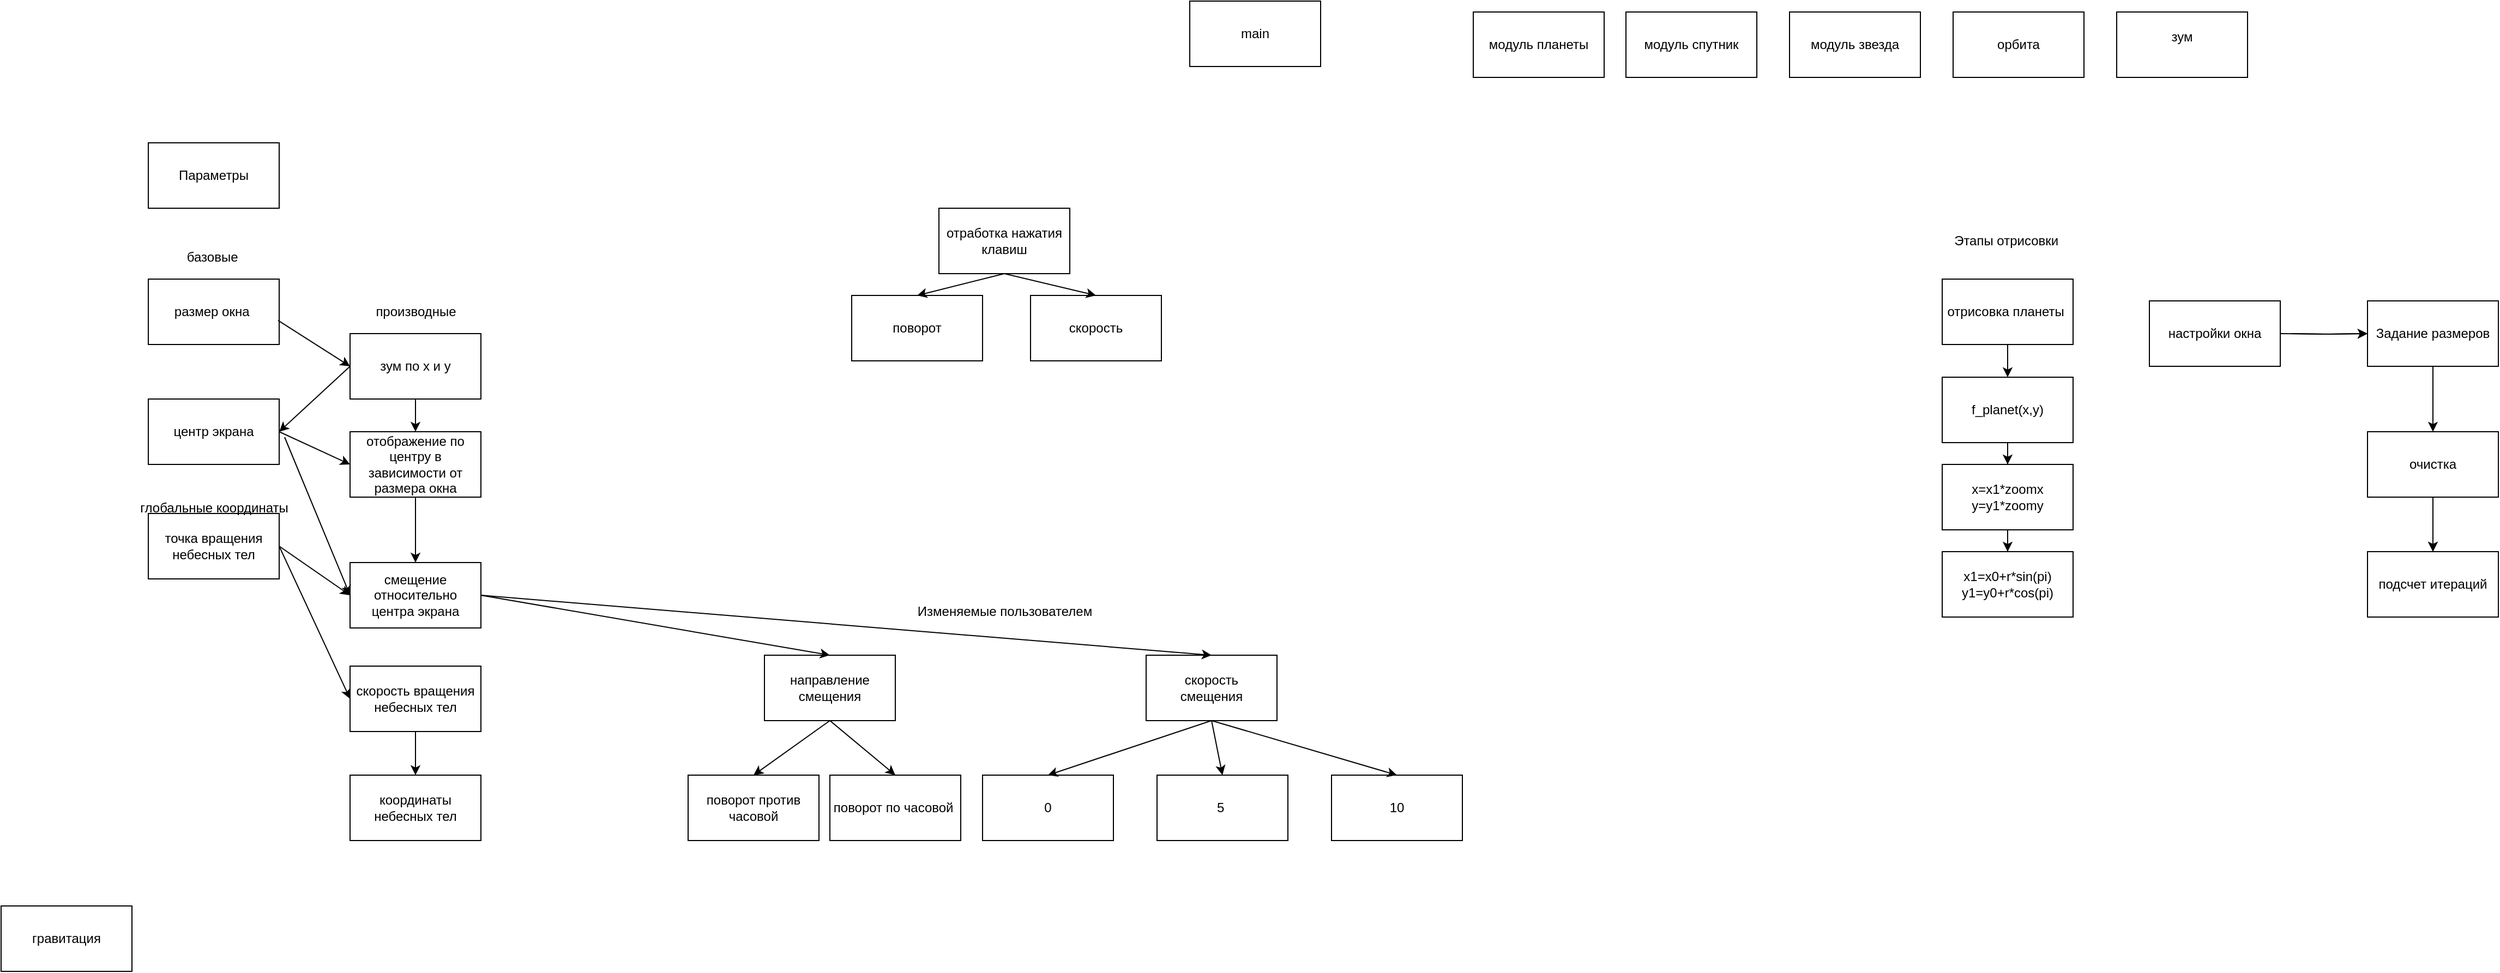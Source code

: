 <mxfile version="27.0.5">
  <diagram name="Страница — 1" id="bq9KxYCUMmGJR8o-uWSk">
    <mxGraphModel dx="2492" dy="785" grid="1" gridSize="10" guides="1" tooltips="1" connect="1" arrows="1" fold="1" page="1" pageScale="1" pageWidth="827" pageHeight="1169" math="0" shadow="0">
      <root>
        <mxCell id="0" />
        <mxCell id="1" parent="0" />
        <mxCell id="u5NV7hlbbeQhAZytZryK-1" value="main" style="whiteSpace=wrap;html=1;" parent="1" vertex="1">
          <mxGeometry x="440" y="70" width="120" height="60" as="geometry" />
        </mxCell>
        <mxCell id="u5NV7hlbbeQhAZytZryK-2" value="модуль планеты" style="whiteSpace=wrap;html=1;" parent="1" vertex="1">
          <mxGeometry x="700" y="80" width="120" height="60" as="geometry" />
        </mxCell>
        <mxCell id="u5NV7hlbbeQhAZytZryK-3" value="модуль спутник" style="whiteSpace=wrap;html=1;" parent="1" vertex="1">
          <mxGeometry x="840" y="80" width="120" height="60" as="geometry" />
        </mxCell>
        <mxCell id="u5NV7hlbbeQhAZytZryK-4" value="модуль звезда" style="whiteSpace=wrap;html=1;" parent="1" vertex="1">
          <mxGeometry x="990" y="80" width="120" height="60" as="geometry" />
        </mxCell>
        <mxCell id="u5NV7hlbbeQhAZytZryK-5" value="орбита" style="whiteSpace=wrap;html=1;" parent="1" vertex="1">
          <mxGeometry x="1140" y="80" width="120" height="60" as="geometry" />
        </mxCell>
        <mxCell id="u5NV7hlbbeQhAZytZryK-24" value="" style="edgeStyle=orthogonalEdgeStyle;rounded=0;orthogonalLoop=1;jettySize=auto;html=1;" parent="1" target="u5NV7hlbbeQhAZytZryK-18" edge="1">
          <mxGeometry relative="1" as="geometry">
            <mxPoint x="1450" y="375" as="sourcePoint" />
          </mxGeometry>
        </mxCell>
        <mxCell id="u5NV7hlbbeQhAZytZryK-25" value="" style="edgeStyle=orthogonalEdgeStyle;rounded=0;orthogonalLoop=1;jettySize=auto;html=1;" parent="1" target="u5NV7hlbbeQhAZytZryK-18" edge="1">
          <mxGeometry relative="1" as="geometry">
            <mxPoint x="1440" y="375" as="sourcePoint" />
          </mxGeometry>
        </mxCell>
        <mxCell id="u5NV7hlbbeQhAZytZryK-6" value="настройки окна" style="whiteSpace=wrap;html=1;" parent="1" vertex="1">
          <mxGeometry x="1320" y="345" width="120" height="60" as="geometry" />
        </mxCell>
        <mxCell id="u5NV7hlbbeQhAZytZryK-20" value="" style="edgeStyle=orthogonalEdgeStyle;rounded=0;orthogonalLoop=1;jettySize=auto;html=1;" parent="1" source="u5NV7hlbbeQhAZytZryK-7" target="u5NV7hlbbeQhAZytZryK-19" edge="1">
          <mxGeometry relative="1" as="geometry" />
        </mxCell>
        <mxCell id="u5NV7hlbbeQhAZytZryK-22" value="" style="edgeStyle=orthogonalEdgeStyle;rounded=0;orthogonalLoop=1;jettySize=auto;html=1;" parent="1" source="u5NV7hlbbeQhAZytZryK-7" target="u5NV7hlbbeQhAZytZryK-19" edge="1">
          <mxGeometry relative="1" as="geometry" />
        </mxCell>
        <mxCell id="u5NV7hlbbeQhAZytZryK-7" value="очистка" style="whiteSpace=wrap;html=1;" parent="1" vertex="1">
          <mxGeometry x="1520" y="465" width="120" height="60" as="geometry" />
        </mxCell>
        <mxCell id="u5NV7hlbbeQhAZytZryK-9" value="зум&lt;div&gt;&lt;br&gt;&lt;/div&gt;" style="whiteSpace=wrap;html=1;" parent="1" vertex="1">
          <mxGeometry x="1290" y="80" width="120" height="60" as="geometry" />
        </mxCell>
        <mxCell id="u5NV7hlbbeQhAZytZryK-10" value="" style="edgeStyle=orthogonalEdgeStyle;rounded=0;orthogonalLoop=1;jettySize=auto;html=1;" parent="1" source="u5NV7hlbbeQhAZytZryK-11" target="u5NV7hlbbeQhAZytZryK-13" edge="1">
          <mxGeometry relative="1" as="geometry" />
        </mxCell>
        <mxCell id="u5NV7hlbbeQhAZytZryK-11" value="отрисовка планеты&amp;nbsp;" style="whiteSpace=wrap;html=1;" parent="1" vertex="1">
          <mxGeometry x="1130" y="325" width="120" height="60" as="geometry" />
        </mxCell>
        <mxCell id="u5NV7hlbbeQhAZytZryK-12" value="" style="edgeStyle=orthogonalEdgeStyle;rounded=0;orthogonalLoop=1;jettySize=auto;html=1;" parent="1" source="u5NV7hlbbeQhAZytZryK-13" target="u5NV7hlbbeQhAZytZryK-15" edge="1">
          <mxGeometry relative="1" as="geometry" />
        </mxCell>
        <mxCell id="u5NV7hlbbeQhAZytZryK-13" value="f_planet(x,y)" style="whiteSpace=wrap;html=1;" parent="1" vertex="1">
          <mxGeometry x="1130" y="415" width="120" height="60" as="geometry" />
        </mxCell>
        <mxCell id="u5NV7hlbbeQhAZytZryK-14" value="" style="edgeStyle=orthogonalEdgeStyle;rounded=0;orthogonalLoop=1;jettySize=auto;html=1;" parent="1" source="u5NV7hlbbeQhAZytZryK-15" target="u5NV7hlbbeQhAZytZryK-16" edge="1">
          <mxGeometry relative="1" as="geometry" />
        </mxCell>
        <mxCell id="u5NV7hlbbeQhAZytZryK-15" value="x=x1*zoomx&lt;br&gt;y=y1*zoomy" style="whiteSpace=wrap;html=1;" parent="1" vertex="1">
          <mxGeometry x="1130" y="495" width="120" height="60" as="geometry" />
        </mxCell>
        <mxCell id="u5NV7hlbbeQhAZytZryK-16" value="x1=x0+r*sin(pi)&lt;br&gt;y1=y0+r*cos(pi)" style="whiteSpace=wrap;html=1;" parent="1" vertex="1">
          <mxGeometry x="1130" y="575" width="120" height="60" as="geometry" />
        </mxCell>
        <mxCell id="u5NV7hlbbeQhAZytZryK-17" value="Этапы отрисовки&amp;nbsp;" style="text;html=1;align=center;verticalAlign=middle;resizable=0;points=[];autosize=1;strokeColor=none;fillColor=none;" parent="1" vertex="1">
          <mxGeometry x="1130" y="275" width="120" height="30" as="geometry" />
        </mxCell>
        <mxCell id="u5NV7hlbbeQhAZytZryK-23" value="" style="edgeStyle=orthogonalEdgeStyle;rounded=0;orthogonalLoop=1;jettySize=auto;html=1;" parent="1" source="u5NV7hlbbeQhAZytZryK-18" target="u5NV7hlbbeQhAZytZryK-7" edge="1">
          <mxGeometry relative="1" as="geometry" />
        </mxCell>
        <mxCell id="u5NV7hlbbeQhAZytZryK-18" value="Задание размеров" style="whiteSpace=wrap;html=1;" parent="1" vertex="1">
          <mxGeometry x="1520" y="345" width="120" height="60" as="geometry" />
        </mxCell>
        <mxCell id="u5NV7hlbbeQhAZytZryK-19" value="подсчет итераций" style="whiteSpace=wrap;html=1;strokeColor=light-dark(#000000,#990000);" parent="1" vertex="1">
          <mxGeometry x="1520" y="575" width="120" height="60" as="geometry" />
        </mxCell>
        <mxCell id="pmHqVr79wdB7mCrw0Kby-1" value="Параметры" style="whiteSpace=wrap;html=1;" vertex="1" parent="1">
          <mxGeometry x="-515" y="200" width="120" height="60" as="geometry" />
        </mxCell>
        <mxCell id="pmHqVr79wdB7mCrw0Kby-2" value="размер окна&amp;nbsp;" style="whiteSpace=wrap;html=1;" vertex="1" parent="1">
          <mxGeometry x="-515" y="325" width="120" height="60" as="geometry" />
        </mxCell>
        <mxCell id="pmHqVr79wdB7mCrw0Kby-3" value="зум по х и у" style="whiteSpace=wrap;html=1;" vertex="1" parent="1">
          <mxGeometry x="-330" y="375" width="120" height="60" as="geometry" />
        </mxCell>
        <mxCell id="pmHqVr79wdB7mCrw0Kby-4" value="центр экрана" style="whiteSpace=wrap;html=1;" vertex="1" parent="1">
          <mxGeometry x="-515" y="435" width="120" height="60" as="geometry" />
        </mxCell>
        <mxCell id="pmHqVr79wdB7mCrw0Kby-5" value="смещение относительно центра экрана" style="whiteSpace=wrap;html=1;" vertex="1" parent="1">
          <mxGeometry x="-330" y="585" width="120" height="60" as="geometry" />
        </mxCell>
        <mxCell id="pmHqVr79wdB7mCrw0Kby-6" value="направление смещения" style="whiteSpace=wrap;html=1;" vertex="1" parent="1">
          <mxGeometry x="50" y="670" width="120" height="60" as="geometry" />
        </mxCell>
        <mxCell id="pmHqVr79wdB7mCrw0Kby-7" value="скорость&lt;div&gt;смещения&lt;/div&gt;" style="whiteSpace=wrap;html=1;" vertex="1" parent="1">
          <mxGeometry x="400" y="670" width="120" height="60" as="geometry" />
        </mxCell>
        <mxCell id="pmHqVr79wdB7mCrw0Kby-8" value="координаты небесных тел" style="whiteSpace=wrap;html=1;" vertex="1" parent="1">
          <mxGeometry x="-330" y="780" width="120" height="60" as="geometry" />
        </mxCell>
        <mxCell id="pmHqVr79wdB7mCrw0Kby-9" value="точка вращения небесных тел" style="whiteSpace=wrap;html=1;" vertex="1" parent="1">
          <mxGeometry x="-515" y="540" width="120" height="60" as="geometry" />
        </mxCell>
        <mxCell id="pmHqVr79wdB7mCrw0Kby-10" value="скорость вращения небесных тел" style="whiteSpace=wrap;html=1;" vertex="1" parent="1">
          <mxGeometry x="-330" y="680" width="120" height="60" as="geometry" />
        </mxCell>
        <mxCell id="pmHqVr79wdB7mCrw0Kby-11" value="базовые&amp;nbsp;" style="text;html=1;align=center;verticalAlign=middle;resizable=0;points=[];autosize=1;strokeColor=none;fillColor=none;" vertex="1" parent="1">
          <mxGeometry x="-490" y="290" width="70" height="30" as="geometry" />
        </mxCell>
        <mxCell id="pmHqVr79wdB7mCrw0Kby-13" value="производные" style="text;html=1;align=center;verticalAlign=middle;resizable=0;points=[];autosize=1;strokeColor=none;fillColor=none;" vertex="1" parent="1">
          <mxGeometry x="-320" y="340" width="100" height="30" as="geometry" />
        </mxCell>
        <mxCell id="pmHqVr79wdB7mCrw0Kby-14" value="" style="endArrow=classic;html=1;rounded=0;exitX=0.992;exitY=0.633;exitDx=0;exitDy=0;exitPerimeter=0;entryX=0;entryY=0.5;entryDx=0;entryDy=0;" edge="1" parent="1" source="pmHqVr79wdB7mCrw0Kby-2" target="pmHqVr79wdB7mCrw0Kby-3">
          <mxGeometry width="50" height="50" relative="1" as="geometry">
            <mxPoint x="30" y="530" as="sourcePoint" />
            <mxPoint x="80" y="480" as="targetPoint" />
          </mxGeometry>
        </mxCell>
        <mxCell id="pmHqVr79wdB7mCrw0Kby-15" value="отображение по центру в зависимости от размера окна" style="whiteSpace=wrap;html=1;" vertex="1" parent="1">
          <mxGeometry x="-330" y="465" width="120" height="60" as="geometry" />
        </mxCell>
        <mxCell id="pmHqVr79wdB7mCrw0Kby-16" value="" style="endArrow=classic;html=1;rounded=0;exitX=0;exitY=0.5;exitDx=0;exitDy=0;entryX=1;entryY=0.5;entryDx=0;entryDy=0;" edge="1" parent="1" source="pmHqVr79wdB7mCrw0Kby-3" target="pmHqVr79wdB7mCrw0Kby-4">
          <mxGeometry width="50" height="50" relative="1" as="geometry">
            <mxPoint x="-90" y="390" as="sourcePoint" />
            <mxPoint x="-40" y="340" as="targetPoint" />
          </mxGeometry>
        </mxCell>
        <mxCell id="pmHqVr79wdB7mCrw0Kby-17" value="" style="endArrow=classic;html=1;rounded=0;exitX=1;exitY=0.5;exitDx=0;exitDy=0;entryX=0;entryY=0.5;entryDx=0;entryDy=0;" edge="1" parent="1" source="pmHqVr79wdB7mCrw0Kby-4" target="pmHqVr79wdB7mCrw0Kby-15">
          <mxGeometry width="50" height="50" relative="1" as="geometry">
            <mxPoint x="-90" y="390" as="sourcePoint" />
            <mxPoint x="-40" y="340" as="targetPoint" />
          </mxGeometry>
        </mxCell>
        <mxCell id="pmHqVr79wdB7mCrw0Kby-18" value="" style="endArrow=classic;html=1;rounded=0;exitX=1;exitY=0.5;exitDx=0;exitDy=0;entryX=0;entryY=0.5;entryDx=0;entryDy=0;" edge="1" parent="1" source="pmHqVr79wdB7mCrw0Kby-9" target="pmHqVr79wdB7mCrw0Kby-5">
          <mxGeometry width="50" height="50" relative="1" as="geometry">
            <mxPoint x="-130" y="490" as="sourcePoint" />
            <mxPoint x="-80" y="440" as="targetPoint" />
          </mxGeometry>
        </mxCell>
        <mxCell id="pmHqVr79wdB7mCrw0Kby-19" value="" style="endArrow=classic;html=1;rounded=0;entryX=0;entryY=0.5;entryDx=0;entryDy=0;" edge="1" parent="1" target="pmHqVr79wdB7mCrw0Kby-5">
          <mxGeometry width="50" height="50" relative="1" as="geometry">
            <mxPoint x="-390" y="470" as="sourcePoint" />
            <mxPoint x="-80" y="440" as="targetPoint" />
          </mxGeometry>
        </mxCell>
        <mxCell id="pmHqVr79wdB7mCrw0Kby-20" value="Изменяемые пользователем" style="text;html=1;align=center;verticalAlign=middle;resizable=0;points=[];autosize=1;strokeColor=none;fillColor=none;" vertex="1" parent="1">
          <mxGeometry x="180" y="615" width="180" height="30" as="geometry" />
        </mxCell>
        <mxCell id="pmHqVr79wdB7mCrw0Kby-21" value="" style="endArrow=classic;html=1;rounded=0;exitX=1;exitY=0.5;exitDx=0;exitDy=0;entryX=0.5;entryY=0;entryDx=0;entryDy=0;" edge="1" parent="1" source="pmHqVr79wdB7mCrw0Kby-5" target="pmHqVr79wdB7mCrw0Kby-6">
          <mxGeometry width="50" height="50" relative="1" as="geometry">
            <mxPoint x="40" y="540" as="sourcePoint" />
            <mxPoint x="90" y="490" as="targetPoint" />
          </mxGeometry>
        </mxCell>
        <mxCell id="pmHqVr79wdB7mCrw0Kby-22" value="" style="endArrow=classic;html=1;rounded=0;exitX=1;exitY=0.5;exitDx=0;exitDy=0;entryX=0.5;entryY=0;entryDx=0;entryDy=0;" edge="1" parent="1" source="pmHqVr79wdB7mCrw0Kby-5" target="pmHqVr79wdB7mCrw0Kby-7">
          <mxGeometry width="50" height="50" relative="1" as="geometry">
            <mxPoint x="40" y="540" as="sourcePoint" />
            <mxPoint x="90" y="490" as="targetPoint" />
          </mxGeometry>
        </mxCell>
        <mxCell id="pmHqVr79wdB7mCrw0Kby-23" value="поворот по часовой&amp;nbsp;" style="whiteSpace=wrap;html=1;" vertex="1" parent="1">
          <mxGeometry x="110" y="780" width="120" height="60" as="geometry" />
        </mxCell>
        <mxCell id="pmHqVr79wdB7mCrw0Kby-24" value="поворот против часовой" style="whiteSpace=wrap;html=1;" vertex="1" parent="1">
          <mxGeometry x="-20" y="780" width="120" height="60" as="geometry" />
        </mxCell>
        <mxCell id="pmHqVr79wdB7mCrw0Kby-25" value="" style="endArrow=classic;html=1;rounded=0;exitX=0.5;exitY=1;exitDx=0;exitDy=0;entryX=0.5;entryY=0;entryDx=0;entryDy=0;" edge="1" parent="1" source="pmHqVr79wdB7mCrw0Kby-6" target="pmHqVr79wdB7mCrw0Kby-24">
          <mxGeometry width="50" height="50" relative="1" as="geometry">
            <mxPoint x="240" y="730" as="sourcePoint" />
            <mxPoint x="290" y="680" as="targetPoint" />
          </mxGeometry>
        </mxCell>
        <mxCell id="pmHqVr79wdB7mCrw0Kby-26" value="" style="endArrow=classic;html=1;rounded=0;exitX=0.5;exitY=1;exitDx=0;exitDy=0;entryX=0.5;entryY=0;entryDx=0;entryDy=0;" edge="1" parent="1" source="pmHqVr79wdB7mCrw0Kby-6" target="pmHqVr79wdB7mCrw0Kby-23">
          <mxGeometry width="50" height="50" relative="1" as="geometry">
            <mxPoint x="240" y="730" as="sourcePoint" />
            <mxPoint x="290" y="680" as="targetPoint" />
          </mxGeometry>
        </mxCell>
        <mxCell id="pmHqVr79wdB7mCrw0Kby-27" value="0" style="whiteSpace=wrap;html=1;" vertex="1" parent="1">
          <mxGeometry x="250" y="780" width="120" height="60" as="geometry" />
        </mxCell>
        <mxCell id="pmHqVr79wdB7mCrw0Kby-29" value="5&amp;nbsp;" style="whiteSpace=wrap;html=1;" vertex="1" parent="1">
          <mxGeometry x="410" y="780" width="120" height="60" as="geometry" />
        </mxCell>
        <mxCell id="pmHqVr79wdB7mCrw0Kby-30" value="10" style="whiteSpace=wrap;html=1;" vertex="1" parent="1">
          <mxGeometry x="570" y="780" width="120" height="60" as="geometry" />
        </mxCell>
        <mxCell id="pmHqVr79wdB7mCrw0Kby-31" value="" style="endArrow=classic;html=1;rounded=0;exitX=0.5;exitY=1;exitDx=0;exitDy=0;entryX=0.5;entryY=0;entryDx=0;entryDy=0;" edge="1" parent="1" source="pmHqVr79wdB7mCrw0Kby-7" target="pmHqVr79wdB7mCrw0Kby-27">
          <mxGeometry width="50" height="50" relative="1" as="geometry">
            <mxPoint x="220" y="660" as="sourcePoint" />
            <mxPoint x="270" y="610" as="targetPoint" />
          </mxGeometry>
        </mxCell>
        <mxCell id="pmHqVr79wdB7mCrw0Kby-32" value="" style="endArrow=classic;html=1;rounded=0;entryX=0.5;entryY=0;entryDx=0;entryDy=0;exitX=0.5;exitY=1;exitDx=0;exitDy=0;" edge="1" parent="1" source="pmHqVr79wdB7mCrw0Kby-7" target="pmHqVr79wdB7mCrw0Kby-29">
          <mxGeometry width="50" height="50" relative="1" as="geometry">
            <mxPoint x="330" y="730" as="sourcePoint" />
            <mxPoint x="320" y="790" as="targetPoint" />
          </mxGeometry>
        </mxCell>
        <mxCell id="pmHqVr79wdB7mCrw0Kby-33" value="" style="endArrow=classic;html=1;rounded=0;exitX=0.5;exitY=1;exitDx=0;exitDy=0;entryX=0.5;entryY=0;entryDx=0;entryDy=0;" edge="1" parent="1" source="pmHqVr79wdB7mCrw0Kby-7" target="pmHqVr79wdB7mCrw0Kby-30">
          <mxGeometry width="50" height="50" relative="1" as="geometry">
            <mxPoint x="350" y="750" as="sourcePoint" />
            <mxPoint x="330" y="800" as="targetPoint" />
          </mxGeometry>
        </mxCell>
        <mxCell id="pmHqVr79wdB7mCrw0Kby-34" value="" style="endArrow=classic;html=1;rounded=0;exitX=0.5;exitY=1;exitDx=0;exitDy=0;entryX=0.5;entryY=0;entryDx=0;entryDy=0;" edge="1" parent="1" source="pmHqVr79wdB7mCrw0Kby-3" target="pmHqVr79wdB7mCrw0Kby-15">
          <mxGeometry width="50" height="50" relative="1" as="geometry">
            <mxPoint x="100" y="660" as="sourcePoint" />
            <mxPoint x="150" y="610" as="targetPoint" />
          </mxGeometry>
        </mxCell>
        <mxCell id="pmHqVr79wdB7mCrw0Kby-35" value="" style="endArrow=classic;html=1;rounded=0;exitX=0.5;exitY=1;exitDx=0;exitDy=0;entryX=0.5;entryY=0;entryDx=0;entryDy=0;" edge="1" parent="1" source="pmHqVr79wdB7mCrw0Kby-15" target="pmHqVr79wdB7mCrw0Kby-5">
          <mxGeometry width="50" height="50" relative="1" as="geometry">
            <mxPoint x="70" y="540" as="sourcePoint" />
            <mxPoint x="120" y="490" as="targetPoint" />
          </mxGeometry>
        </mxCell>
        <mxCell id="pmHqVr79wdB7mCrw0Kby-37" value="" style="endArrow=classic;html=1;rounded=0;exitX=1;exitY=0.5;exitDx=0;exitDy=0;entryX=0;entryY=0.5;entryDx=0;entryDy=0;" edge="1" parent="1" source="pmHqVr79wdB7mCrw0Kby-9" target="pmHqVr79wdB7mCrw0Kby-10">
          <mxGeometry width="50" height="50" relative="1" as="geometry">
            <mxPoint x="100" y="750" as="sourcePoint" />
            <mxPoint x="150" y="700" as="targetPoint" />
          </mxGeometry>
        </mxCell>
        <mxCell id="pmHqVr79wdB7mCrw0Kby-38" value="" style="endArrow=classic;html=1;rounded=0;exitX=0.5;exitY=1;exitDx=0;exitDy=0;entryX=0.5;entryY=0;entryDx=0;entryDy=0;" edge="1" parent="1" source="pmHqVr79wdB7mCrw0Kby-10" target="pmHqVr79wdB7mCrw0Kby-8">
          <mxGeometry width="50" height="50" relative="1" as="geometry">
            <mxPoint x="-60" y="700" as="sourcePoint" />
            <mxPoint x="-10" y="650" as="targetPoint" />
          </mxGeometry>
        </mxCell>
        <mxCell id="pmHqVr79wdB7mCrw0Kby-39" value="глобальные координаты" style="text;html=1;align=center;verticalAlign=middle;resizable=0;points=[];autosize=1;strokeColor=none;fillColor=none;" vertex="1" parent="1">
          <mxGeometry x="-535" y="520" width="160" height="30" as="geometry" />
        </mxCell>
        <mxCell id="pmHqVr79wdB7mCrw0Kby-40" value="отработка нажатия клавиш" style="whiteSpace=wrap;html=1;" vertex="1" parent="1">
          <mxGeometry x="210" y="260" width="120" height="60" as="geometry" />
        </mxCell>
        <mxCell id="pmHqVr79wdB7mCrw0Kby-41" value="поворот" style="whiteSpace=wrap;html=1;" vertex="1" parent="1">
          <mxGeometry x="130" y="340" width="120" height="60" as="geometry" />
        </mxCell>
        <mxCell id="pmHqVr79wdB7mCrw0Kby-42" value="скорость" style="whiteSpace=wrap;html=1;" vertex="1" parent="1">
          <mxGeometry x="294" y="340" width="120" height="60" as="geometry" />
        </mxCell>
        <mxCell id="pmHqVr79wdB7mCrw0Kby-43" value="" style="endArrow=classic;html=1;rounded=0;exitX=0.5;exitY=1;exitDx=0;exitDy=0;entryX=0.5;entryY=0;entryDx=0;entryDy=0;" edge="1" parent="1" source="pmHqVr79wdB7mCrw0Kby-40" target="pmHqVr79wdB7mCrw0Kby-42">
          <mxGeometry width="50" height="50" relative="1" as="geometry">
            <mxPoint x="420" y="460" as="sourcePoint" />
            <mxPoint x="470" y="410" as="targetPoint" />
          </mxGeometry>
        </mxCell>
        <mxCell id="pmHqVr79wdB7mCrw0Kby-44" value="" style="endArrow=classic;html=1;rounded=0;entryX=0.5;entryY=0;entryDx=0;entryDy=0;exitX=0.5;exitY=1;exitDx=0;exitDy=0;" edge="1" parent="1" source="pmHqVr79wdB7mCrw0Kby-40" target="pmHqVr79wdB7mCrw0Kby-41">
          <mxGeometry width="50" height="50" relative="1" as="geometry">
            <mxPoint x="260" y="340" as="sourcePoint" />
            <mxPoint x="364" y="350" as="targetPoint" />
          </mxGeometry>
        </mxCell>
        <mxCell id="pmHqVr79wdB7mCrw0Kby-45" value="гравитация" style="whiteSpace=wrap;html=1;" vertex="1" parent="1">
          <mxGeometry x="-650" y="900" width="120" height="60" as="geometry" />
        </mxCell>
      </root>
    </mxGraphModel>
  </diagram>
</mxfile>

